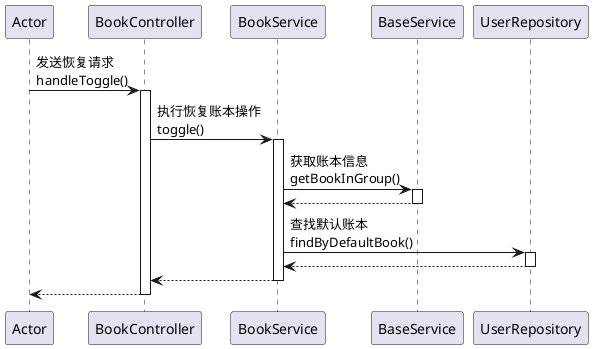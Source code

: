 @startuml
participant Actor
Actor -> BookController : 发送恢复请求\nhandleToggle()

activate BookController
BookController -> BookService : 执行恢复账本操作\ntoggle()
activate BookService
BookService -> BaseService : 获取账本信息\ngetBookInGroup()
activate BaseService
BaseService --> BookService
deactivate BaseService
BookService -> UserRepository : 查找默认账本\nfindByDefaultBook()
activate UserRepository
UserRepository --> BookService
deactivate UserRepository
BookService --> BookController
deactivate BookService
return
@enduml